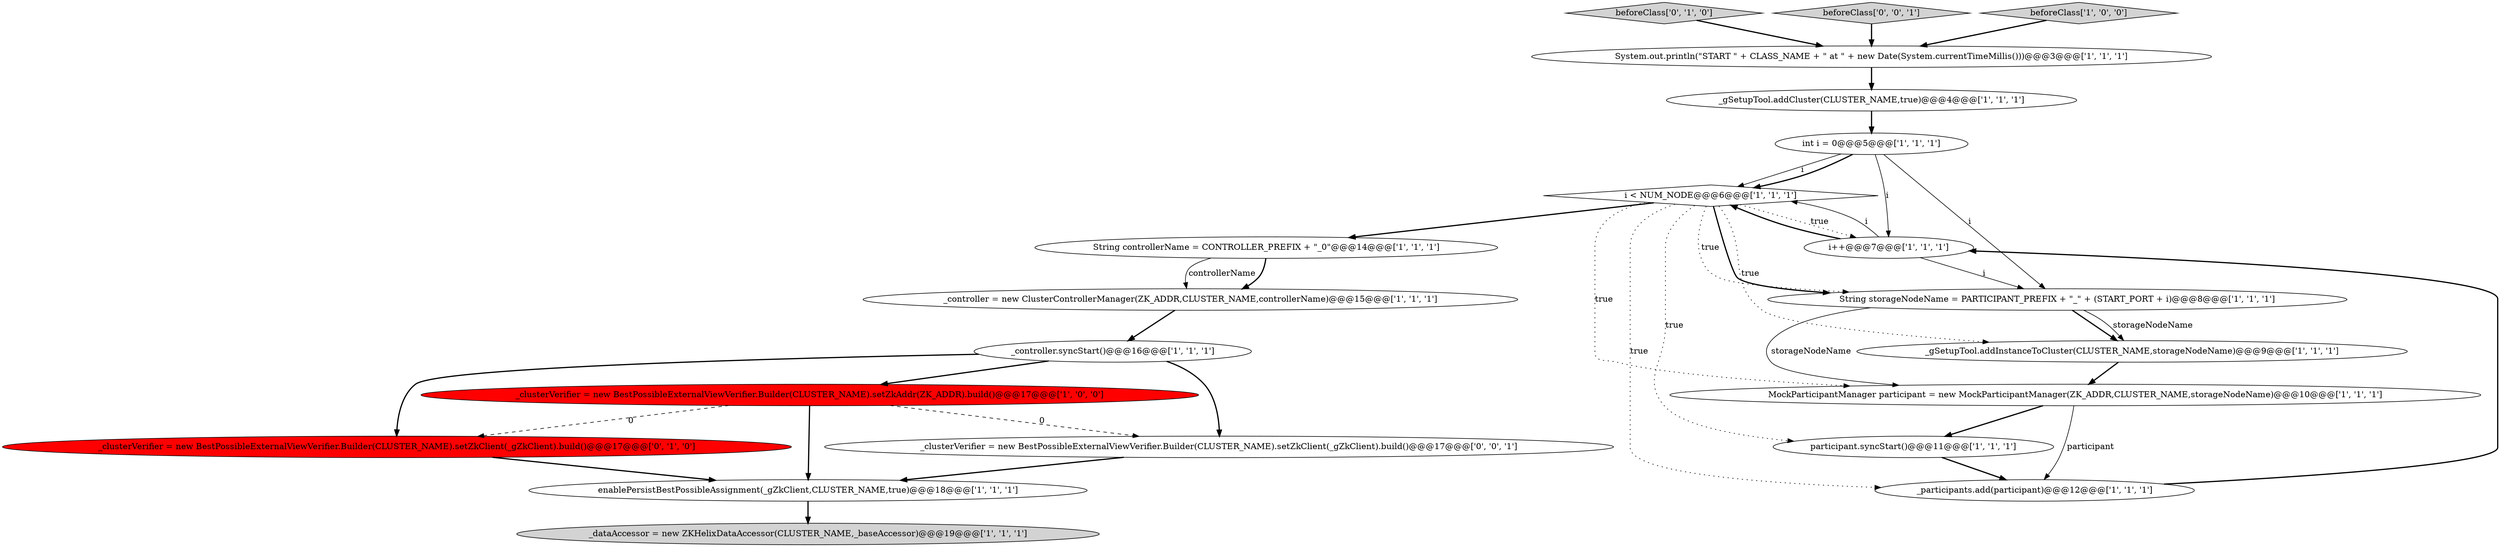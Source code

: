 digraph {
18 [style = filled, label = "_clusterVerifier = new BestPossibleExternalViewVerifier.Builder(CLUSTER_NAME).setZkClient(_gZkClient).build()@@@17@@@['0', '1', '0']", fillcolor = red, shape = ellipse image = "AAA1AAABBB2BBB"];
5 [style = filled, label = "_clusterVerifier = new BestPossibleExternalViewVerifier.Builder(CLUSTER_NAME).setZkAddr(ZK_ADDR).build()@@@17@@@['1', '0', '0']", fillcolor = red, shape = ellipse image = "AAA1AAABBB1BBB"];
13 [style = filled, label = "i < NUM_NODE@@@6@@@['1', '1', '1']", fillcolor = white, shape = diamond image = "AAA0AAABBB1BBB"];
9 [style = filled, label = "i++@@@7@@@['1', '1', '1']", fillcolor = white, shape = ellipse image = "AAA0AAABBB1BBB"];
0 [style = filled, label = "_gSetupTool.addCluster(CLUSTER_NAME,true)@@@4@@@['1', '1', '1']", fillcolor = white, shape = ellipse image = "AAA0AAABBB1BBB"];
20 [style = filled, label = "_clusterVerifier = new BestPossibleExternalViewVerifier.Builder(CLUSTER_NAME).setZkClient(_gZkClient).build()@@@17@@@['0', '0', '1']", fillcolor = white, shape = ellipse image = "AAA0AAABBB3BBB"];
4 [style = filled, label = "enablePersistBestPossibleAssignment(_gZkClient,CLUSTER_NAME,true)@@@18@@@['1', '1', '1']", fillcolor = white, shape = ellipse image = "AAA0AAABBB1BBB"];
7 [style = filled, label = "String controllerName = CONTROLLER_PREFIX + \"_0\"@@@14@@@['1', '1', '1']", fillcolor = white, shape = ellipse image = "AAA0AAABBB1BBB"];
16 [style = filled, label = "MockParticipantManager participant = new MockParticipantManager(ZK_ADDR,CLUSTER_NAME,storageNodeName)@@@10@@@['1', '1', '1']", fillcolor = white, shape = ellipse image = "AAA0AAABBB1BBB"];
12 [style = filled, label = "_participants.add(participant)@@@12@@@['1', '1', '1']", fillcolor = white, shape = ellipse image = "AAA0AAABBB1BBB"];
6 [style = filled, label = "participant.syncStart()@@@11@@@['1', '1', '1']", fillcolor = white, shape = ellipse image = "AAA0AAABBB1BBB"];
10 [style = filled, label = "_controller = new ClusterControllerManager(ZK_ADDR,CLUSTER_NAME,controllerName)@@@15@@@['1', '1', '1']", fillcolor = white, shape = ellipse image = "AAA0AAABBB1BBB"];
2 [style = filled, label = "_controller.syncStart()@@@16@@@['1', '1', '1']", fillcolor = white, shape = ellipse image = "AAA0AAABBB1BBB"];
17 [style = filled, label = "beforeClass['0', '1', '0']", fillcolor = lightgray, shape = diamond image = "AAA0AAABBB2BBB"];
11 [style = filled, label = "int i = 0@@@5@@@['1', '1', '1']", fillcolor = white, shape = ellipse image = "AAA0AAABBB1BBB"];
19 [style = filled, label = "beforeClass['0', '0', '1']", fillcolor = lightgray, shape = diamond image = "AAA0AAABBB3BBB"];
14 [style = filled, label = "String storageNodeName = PARTICIPANT_PREFIX + \"_\" + (START_PORT + i)@@@8@@@['1', '1', '1']", fillcolor = white, shape = ellipse image = "AAA0AAABBB1BBB"];
1 [style = filled, label = "_gSetupTool.addInstanceToCluster(CLUSTER_NAME,storageNodeName)@@@9@@@['1', '1', '1']", fillcolor = white, shape = ellipse image = "AAA0AAABBB1BBB"];
15 [style = filled, label = "beforeClass['1', '0', '0']", fillcolor = lightgray, shape = diamond image = "AAA0AAABBB1BBB"];
3 [style = filled, label = "_dataAccessor = new ZKHelixDataAccessor(CLUSTER_NAME,_baseAccessor)@@@19@@@['1', '1', '1']", fillcolor = lightgray, shape = ellipse image = "AAA0AAABBB1BBB"];
8 [style = filled, label = "System.out.println(\"START \" + CLASS_NAME + \" at \" + new Date(System.currentTimeMillis()))@@@3@@@['1', '1', '1']", fillcolor = white, shape = ellipse image = "AAA0AAABBB1BBB"];
13->6 [style = dotted, label="true"];
17->8 [style = bold, label=""];
4->3 [style = bold, label=""];
13->16 [style = dotted, label="true"];
2->20 [style = bold, label=""];
11->13 [style = solid, label="i"];
9->14 [style = solid, label="i"];
14->16 [style = solid, label="storageNodeName"];
13->12 [style = dotted, label="true"];
7->10 [style = bold, label=""];
16->6 [style = bold, label=""];
11->9 [style = solid, label="i"];
0->11 [style = bold, label=""];
2->18 [style = bold, label=""];
5->18 [style = dashed, label="0"];
12->9 [style = bold, label=""];
19->8 [style = bold, label=""];
14->1 [style = bold, label=""];
20->4 [style = bold, label=""];
5->20 [style = dashed, label="0"];
8->0 [style = bold, label=""];
13->1 [style = dotted, label="true"];
9->13 [style = solid, label="i"];
14->1 [style = solid, label="storageNodeName"];
18->4 [style = bold, label=""];
13->9 [style = dotted, label="true"];
1->16 [style = bold, label=""];
13->7 [style = bold, label=""];
5->4 [style = bold, label=""];
11->13 [style = bold, label=""];
16->12 [style = solid, label="participant"];
11->14 [style = solid, label="i"];
10->2 [style = bold, label=""];
13->14 [style = dotted, label="true"];
7->10 [style = solid, label="controllerName"];
13->14 [style = bold, label=""];
15->8 [style = bold, label=""];
2->5 [style = bold, label=""];
9->13 [style = bold, label=""];
6->12 [style = bold, label=""];
}
